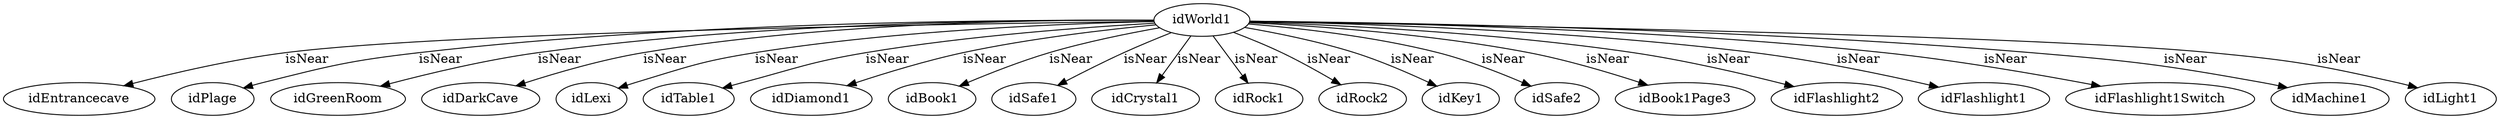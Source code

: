 strict digraph  {
idWorld1 [node_type=entity_node];
idEntrancecave [node_type=entity_node];
idPlage [node_type=entity_node];
idGreenRoom [node_type=entity_node];
idDarkCave [node_type=entity_node];
idLexi [node_type=entity_node];
idTable1 [node_type=entity_node];
idDiamond1 [node_type=entity_node];
idBook1 [node_type=entity_node];
idSafe1 [node_type=entity_node];
idCrystal1 [node_type=entity_node];
idRock1 [node_type=entity_node];
idRock2 [node_type=entity_node];
idKey1 [node_type=entity_node];
idSafe2 [node_type=entity_node];
idBook1Page3 [node_type=entity_node];
idFlashlight2 [node_type=entity_node];
idFlashlight1 [node_type=entity_node];
idFlashlight1Switch [node_type=entity_node];
idMachine1 [node_type=entity_node];
idLight1 [node_type=entity_node];
idWorld1 -> idEntrancecave  [edge_type=relationship, label=isNear];
idWorld1 -> idPlage  [edge_type=relationship, label=isNear];
idWorld1 -> idGreenRoom  [edge_type=relationship, label=isNear];
idWorld1 -> idDarkCave  [edge_type=relationship, label=isNear];
idWorld1 -> idLexi  [edge_type=relationship, label=isNear];
idWorld1 -> idTable1  [edge_type=relationship, label=isNear];
idWorld1 -> idDiamond1  [edge_type=relationship, label=isNear];
idWorld1 -> idBook1  [edge_type=relationship, label=isNear];
idWorld1 -> idSafe1  [edge_type=relationship, label=isNear];
idWorld1 -> idCrystal1  [edge_type=relationship, label=isNear];
idWorld1 -> idRock1  [edge_type=relationship, label=isNear];
idWorld1 -> idRock2  [edge_type=relationship, label=isNear];
idWorld1 -> idKey1  [edge_type=relationship, label=isNear];
idWorld1 -> idSafe2  [edge_type=relationship, label=isNear];
idWorld1 -> idBook1Page3  [edge_type=relationship, label=isNear];
idWorld1 -> idFlashlight2  [edge_type=relationship, label=isNear];
idWorld1 -> idFlashlight1  [edge_type=relationship, label=isNear];
idWorld1 -> idFlashlight1Switch  [edge_type=relationship, label=isNear];
idWorld1 -> idMachine1  [edge_type=relationship, label=isNear];
idWorld1 -> idLight1  [edge_type=relationship, label=isNear];
}
